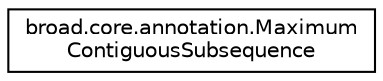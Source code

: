 digraph "Graphical Class Hierarchy"
{
  edge [fontname="Helvetica",fontsize="10",labelfontname="Helvetica",labelfontsize="10"];
  node [fontname="Helvetica",fontsize="10",shape=record];
  rankdir="LR";
  Node1 [label="broad.core.annotation.Maximum\lContiguousSubsequence",height=0.2,width=0.4,color="black", fillcolor="white", style="filled",URL="$classbroad_1_1core_1_1annotation_1_1_maximum_contiguous_subsequence.html"];
}
